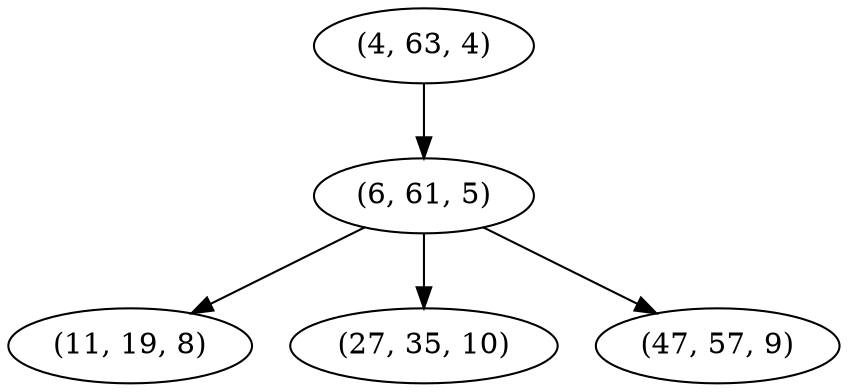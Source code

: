 digraph tree {
    "(4, 63, 4)";
    "(6, 61, 5)";
    "(11, 19, 8)";
    "(27, 35, 10)";
    "(47, 57, 9)";
    "(4, 63, 4)" -> "(6, 61, 5)";
    "(6, 61, 5)" -> "(11, 19, 8)";
    "(6, 61, 5)" -> "(27, 35, 10)";
    "(6, 61, 5)" -> "(47, 57, 9)";
}
